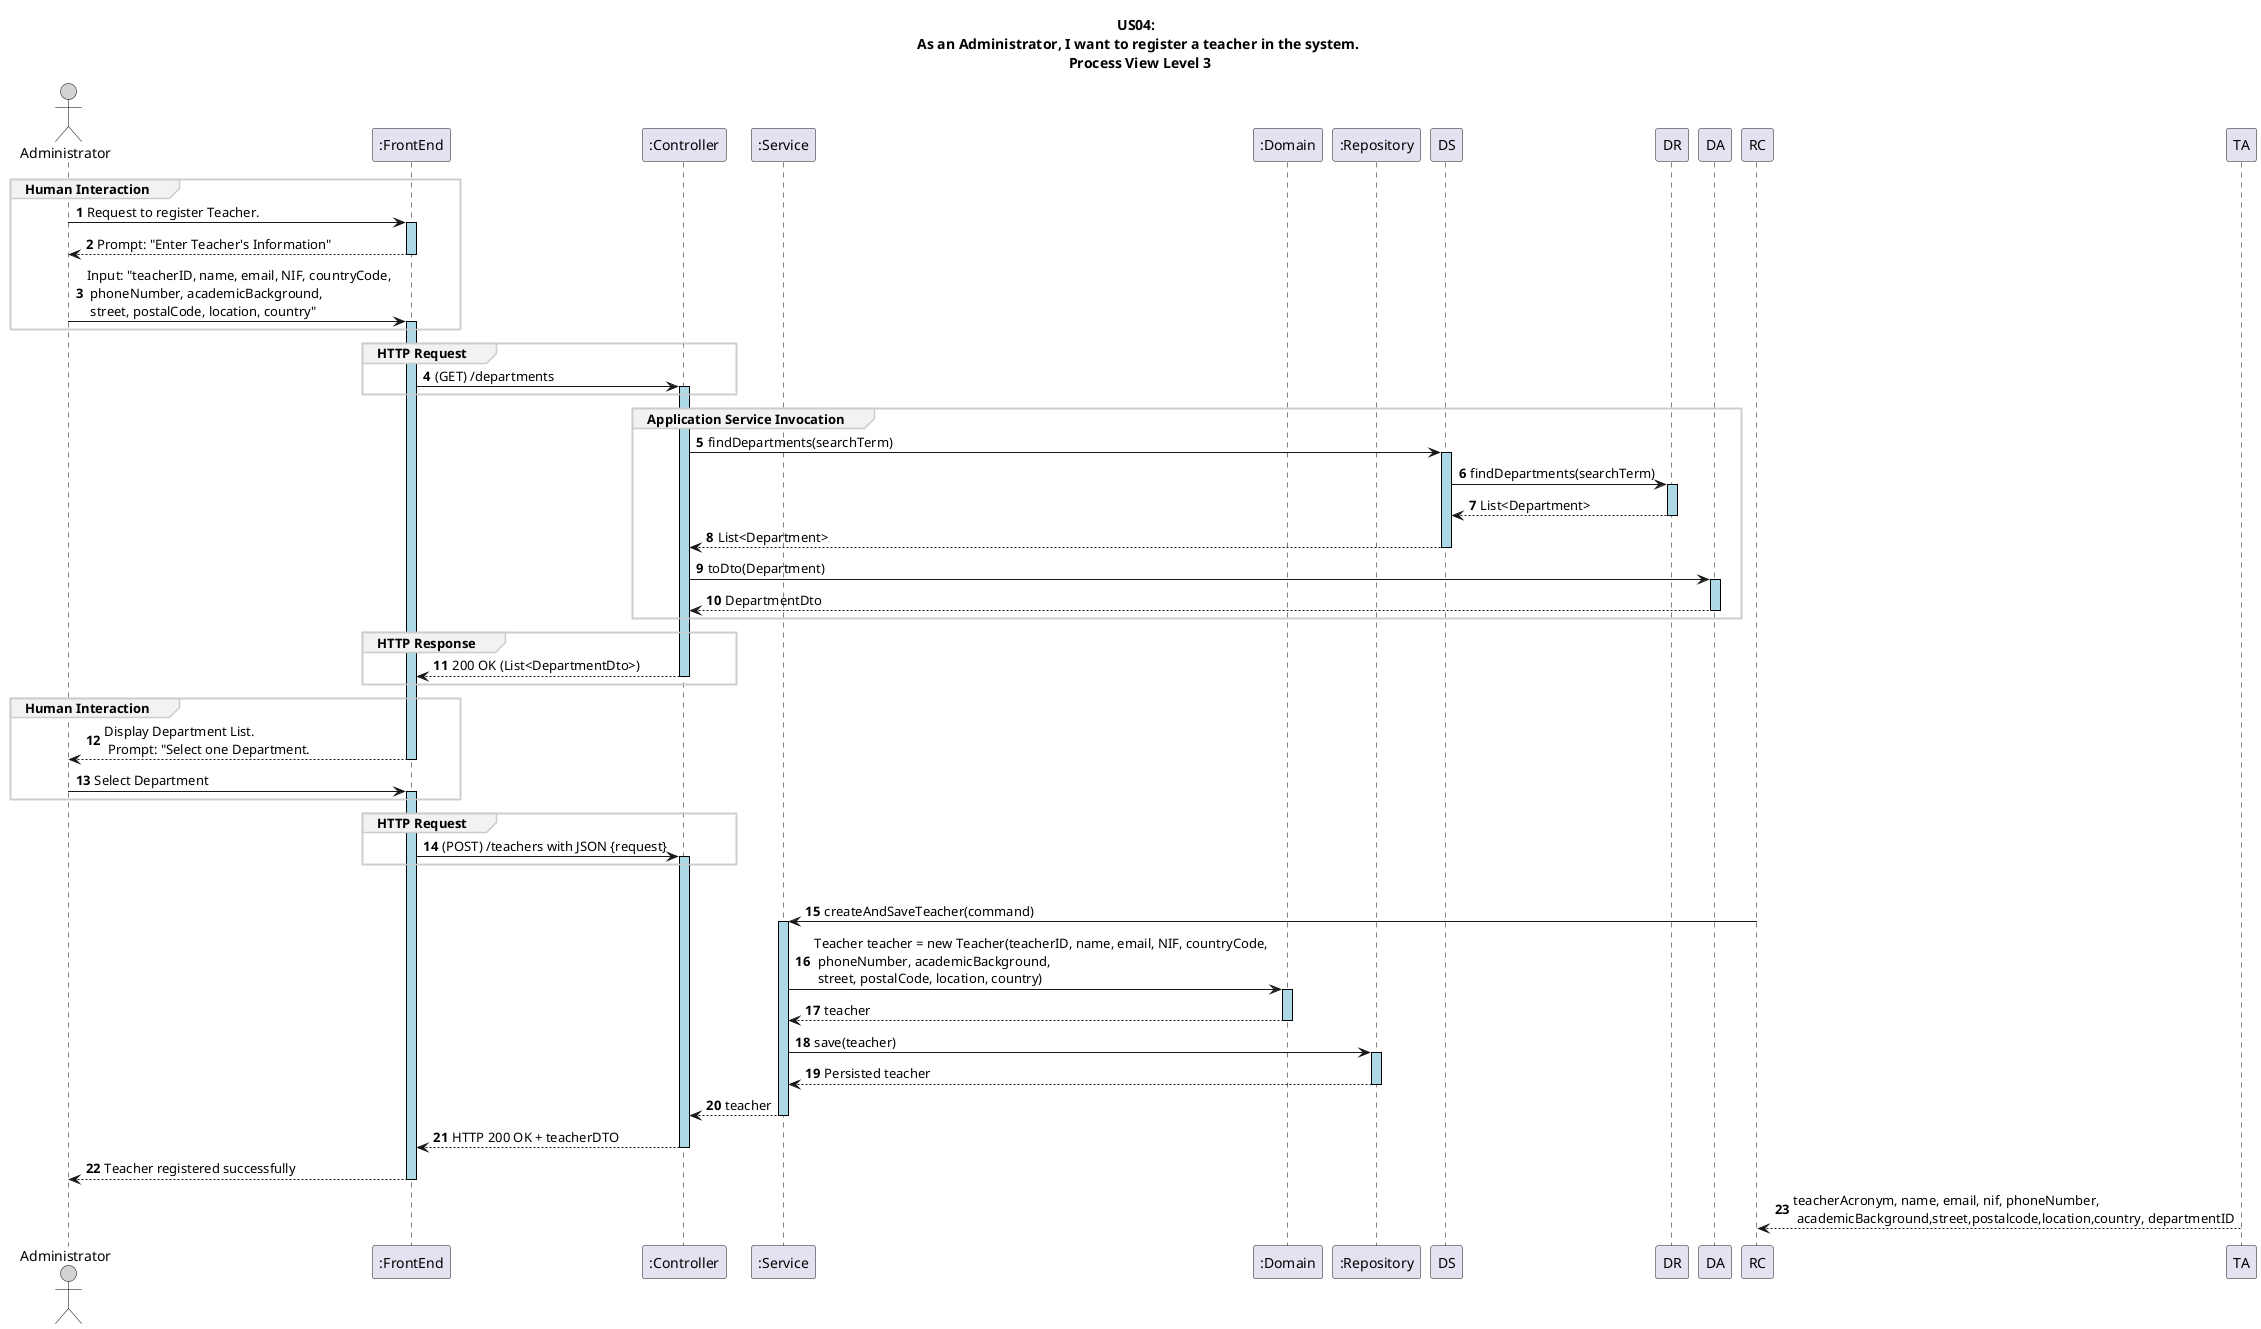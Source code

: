 @startuml

title US04: \n As an Administrator, I want to register a teacher in the system. \n Process View Level 3
autonumber

skinparam sequence {
    LifelineBorderColor black
    LifelineBackgroundColor LightBlue
    ActorBorderColor black
    ActorBackgroundColor LightGray
    GroupBorderColor #cccccc
    GroupBackgroundColor #f2f2f2
}

actor Administrator
participant ":FrontEnd" as UI
participant ":Controller" as CT
participant ":Service" as SE
participant ":Domain" as DM
participant ":Repository" as RE



group Human Interaction
Administrator -> UI ++: Request to register Teacher.
UI --> Administrator --: Prompt: "Enter Teacher's Information"
Administrator -> UI ++: Input: "teacherID, name, email, NIF, countryCode, \n phoneNumber, academicBackground, \n street, postalCode, location, country"
end group

group HTTP Request
UI -> CT ++: (GET) /departments
end group

group Application Service Invocation
CT -> DS ++: findDepartments(searchTerm)
DS -> DR ++: findDepartments(searchTerm)

DR --> DS --: List<Department>

DS --> CT --: List<Department>

CT -> DA ++: toDto(Department)

DA --> CT --: DepartmentDto
end group

group HTTP Response
CT --> UI--:  200 OK (List<DepartmentDto>)
end group

group Human Interaction
UI --> Administrator --: Display Department List. \n Prompt: "Select one Department.
Administrator -> UI ++: Select Department
end group

group HTTP Request
UI -> CT ++: (POST) /teachers with JSON {request}
end group

group Application Service Invocation
RC -> SE ++: createAndSaveTeacher(command)
SE -> DM ++: Teacher teacher = new Teacher(teacherID, name, email, NIF, countryCode, \n phoneNumber, academicBackground, \n street, postalCode, location, country)
DM --> SE --: teacher
SE -> RE ++: save(teacher)
RE --> SE --: Persisted teacher
SE --> CT --: teacher


CT --> UI --: HTTP 200 OK + teacherDTO
UI --> Administrator --: Teacher registered successfully
TA --> RC --: teacherAcronym, name, email, nif, phoneNumber,\n academicBackground,street,postalcode,location,country, departmentID

@enduml
